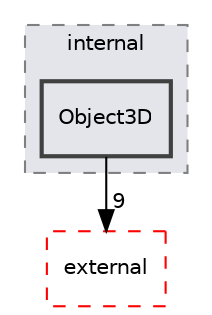 digraph "C:/__PR00F__/___developing___/projects/PGE/PGE/PURE/include/internal/Object3D"
{
 // LATEX_PDF_SIZE
  edge [fontname="Helvetica",fontsize="10",labelfontname="Helvetica",labelfontsize="10"];
  node [fontname="Helvetica",fontsize="10",shape=record];
  compound=true
  subgraph clusterdir_6b2e83f7bfb6188e7f08cd730fe93308 {
    graph [ bgcolor="#e3e5eb", pencolor="grey50", style="filled,dashed,", label="internal", fontname="Helvetica", fontsize="10", URL="dir_6b2e83f7bfb6188e7f08cd730fe93308.html"]
  dir_712aa44a0d0e356543cf6aa5940c5bce [shape=box, label="Object3D", style="filled,bold,", fillcolor="#e3e5eb", color="grey25", URL="dir_712aa44a0d0e356543cf6aa5940c5bce.html"];
  }
  dir_084c3372eb33ddff2f732c4dd4944db2 [shape=box, label="external", style="dashed,", fillcolor="#e3e5eb", color="red", URL="dir_084c3372eb33ddff2f732c4dd4944db2.html"];
  dir_712aa44a0d0e356543cf6aa5940c5bce->dir_084c3372eb33ddff2f732c4dd4944db2 [headlabel="9", labeldistance=1.5 headhref="dir_000020_000004.html"];
}
